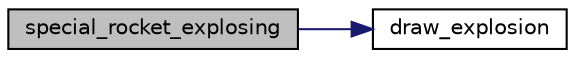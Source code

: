 digraph "special_rocket_explosing"
{
 // LATEX_PDF_SIZE
  edge [fontname="Helvetica",fontsize="10",labelfontname="Helvetica",labelfontsize="10"];
  node [fontname="Helvetica",fontsize="10",shape=record];
  rankdir="LR";
  Node1 [label="special_rocket_explosing",height=0.2,width=0.4,color="black", fillcolor="grey75", style="filled", fontcolor="black",tooltip="Function that manage the explosion animation."];
  Node1 -> Node2 [color="midnightblue",fontsize="10",style="solid",fontname="Helvetica"];
  Node2 [label="draw_explosion",height=0.2,width=0.4,color="black", fillcolor="white", style="filled",URL="$window_8h.html#a9a9aad364660af00c3e95d8a4d852fed",tooltip="draw the explosion of special rocket"];
}
